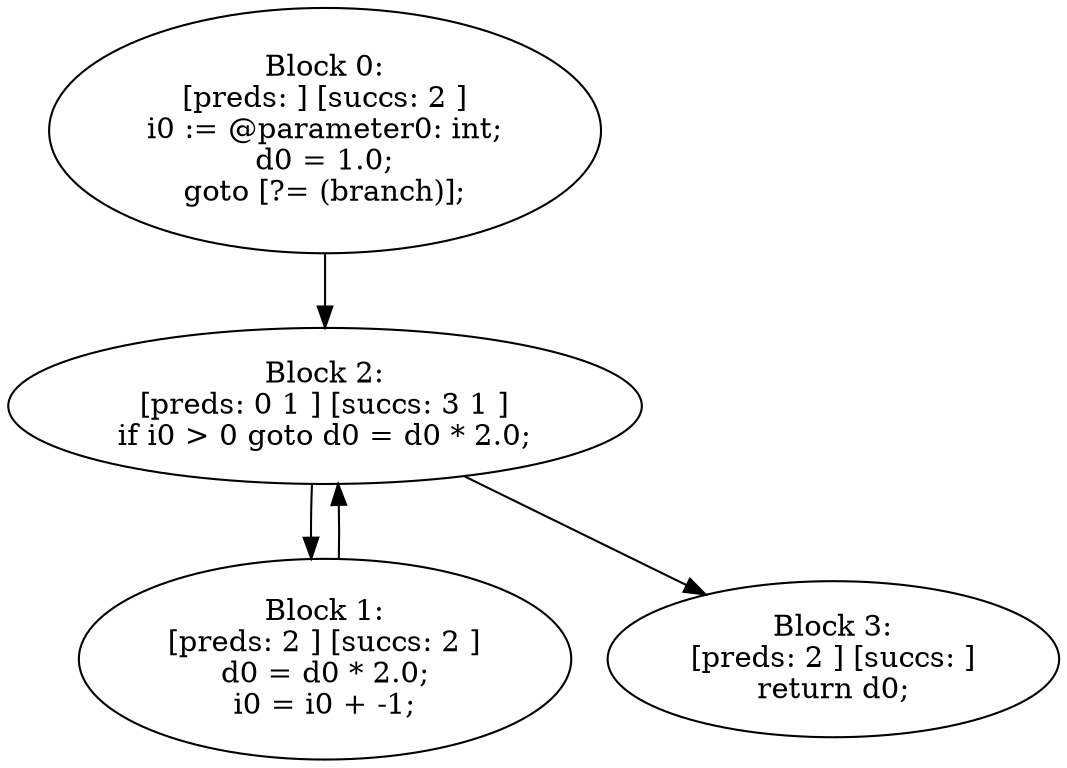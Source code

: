 digraph "unitGraph" {
    "Block 0:
[preds: ] [succs: 2 ]
i0 := @parameter0: int;
d0 = 1.0;
goto [?= (branch)];
"
    "Block 1:
[preds: 2 ] [succs: 2 ]
d0 = d0 * 2.0;
i0 = i0 + -1;
"
    "Block 2:
[preds: 0 1 ] [succs: 3 1 ]
if i0 > 0 goto d0 = d0 * 2.0;
"
    "Block 3:
[preds: 2 ] [succs: ]
return d0;
"
    "Block 0:
[preds: ] [succs: 2 ]
i0 := @parameter0: int;
d0 = 1.0;
goto [?= (branch)];
"->"Block 2:
[preds: 0 1 ] [succs: 3 1 ]
if i0 > 0 goto d0 = d0 * 2.0;
";
    "Block 1:
[preds: 2 ] [succs: 2 ]
d0 = d0 * 2.0;
i0 = i0 + -1;
"->"Block 2:
[preds: 0 1 ] [succs: 3 1 ]
if i0 > 0 goto d0 = d0 * 2.0;
";
    "Block 2:
[preds: 0 1 ] [succs: 3 1 ]
if i0 > 0 goto d0 = d0 * 2.0;
"->"Block 3:
[preds: 2 ] [succs: ]
return d0;
";
    "Block 2:
[preds: 0 1 ] [succs: 3 1 ]
if i0 > 0 goto d0 = d0 * 2.0;
"->"Block 1:
[preds: 2 ] [succs: 2 ]
d0 = d0 * 2.0;
i0 = i0 + -1;
";
}
